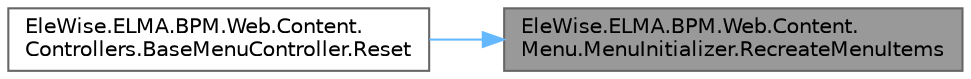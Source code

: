 digraph "EleWise.ELMA.BPM.Web.Content.Menu.MenuInitializer.RecreateMenuItems"
{
 // LATEX_PDF_SIZE
  bgcolor="transparent";
  edge [fontname=Helvetica,fontsize=10,labelfontname=Helvetica,labelfontsize=10];
  node [fontname=Helvetica,fontsize=10,shape=box,height=0.2,width=0.4];
  rankdir="RL";
  Node1 [id="Node000001",label="EleWise.ELMA.BPM.Web.Content.\lMenu.MenuInitializer.RecreateMenuItems",height=0.2,width=0.4,color="gray40", fillcolor="grey60", style="filled", fontcolor="black",tooltip="Пересоздать меню полностью"];
  Node1 -> Node2 [id="edge1_Node000001_Node000002",dir="back",color="steelblue1",style="solid",tooltip=" "];
  Node2 [id="Node000002",label="EleWise.ELMA.BPM.Web.Content.\lControllers.BaseMenuController.Reset",height=0.2,width=0.4,color="grey40", fillcolor="white", style="filled",URL="$class_ele_wise_1_1_e_l_m_a_1_1_b_p_m_1_1_web_1_1_content_1_1_controllers_1_1_base_menu_controller.html#a88d3c388a31f291aca9ef21f34c56f23",tooltip="Сбросить настрйоки меню"];
}
